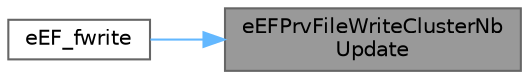 digraph "eEFPrvFileWriteClusterNbUpdate"
{
 // LATEX_PDF_SIZE
  bgcolor="transparent";
  edge [fontname=Helvetica,fontsize=10,labelfontname=Helvetica,labelfontsize=10];
  node [fontname=Helvetica,fontsize=10,shape=box,height=0.2,width=0.4];
  rankdir="RL";
  Node1 [id="Node000001",label="eEFPrvFileWriteClusterNb\lUpdate",height=0.2,width=0.4,color="gray40", fillcolor="grey60", style="filled", fontcolor="black",tooltip="Update the file structure cluster number for next write access (on cluster crossing)"];
  Node1 -> Node2 [id="edge1_Node000001_Node000002",dir="back",color="steelblue1",style="solid",tooltip=" "];
  Node2 [id="Node000002",label="eEF_fwrite",height=0.2,width=0.4,color="grey40", fillcolor="white", style="filled",URL="$ef__fwrite_8c.html#a9bd009ef86041462b3895ae727973726",tooltip="Write File."];
}
